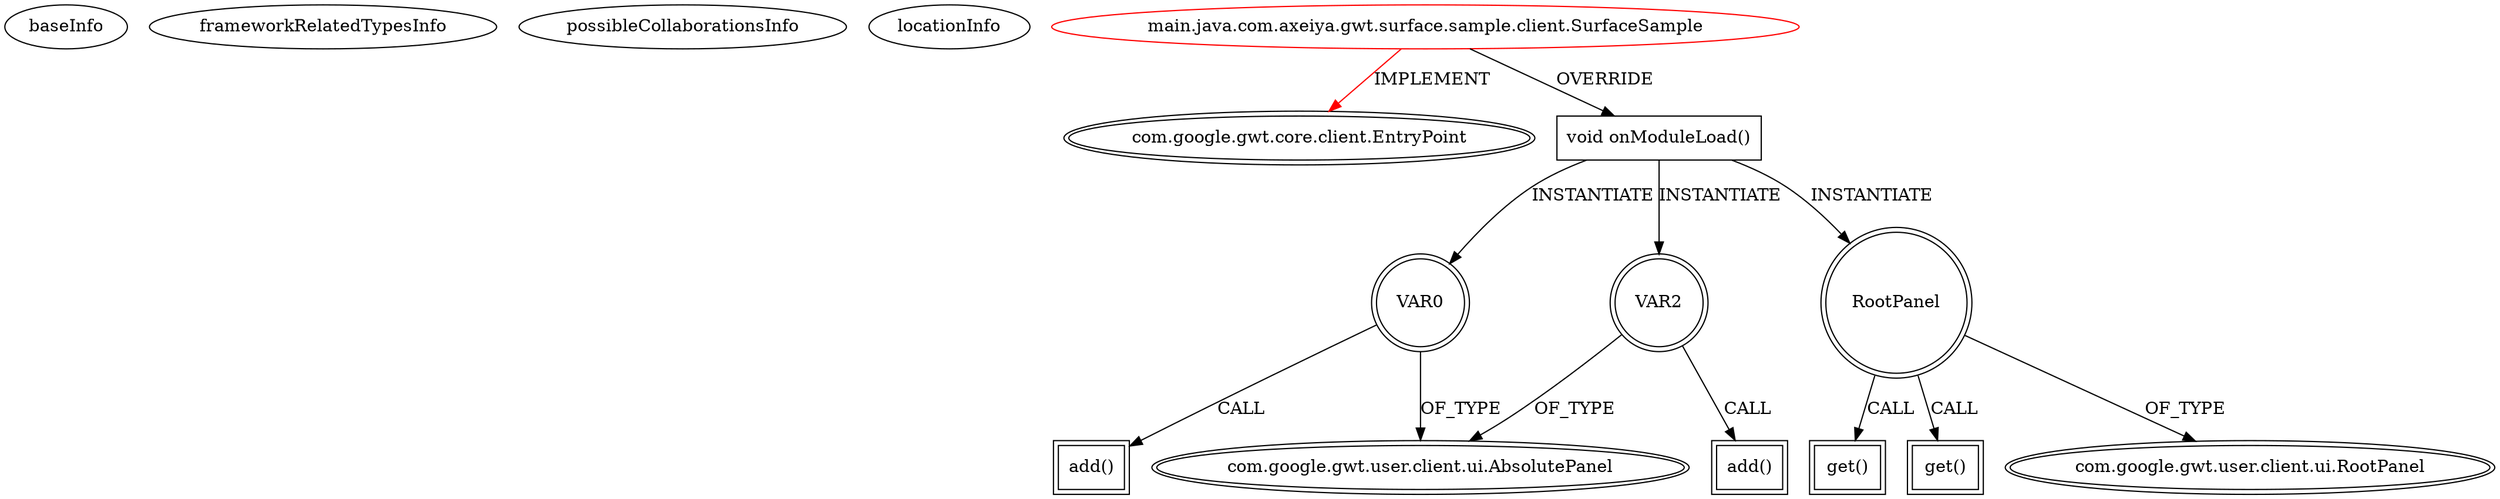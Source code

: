 digraph {
baseInfo[graphId=1175,category="extension_graph",isAnonymous=false,possibleRelation=false]
frameworkRelatedTypesInfo[0="com.google.gwt.core.client.EntryPoint"]
possibleCollaborationsInfo[]
locationInfo[projectName="dapicard-gwt-surface",filePath="/dapicard-gwt-surface/gwt-surface-master/gwt-surface-sample/src/main/java/com/axeiya/gwt/surface/sample/client/SurfaceSample.java",contextSignature="SurfaceSample",graphId="1175"]
0[label="main.java.com.axeiya.gwt.surface.sample.client.SurfaceSample",vertexType="ROOT_CLIENT_CLASS_DECLARATION",isFrameworkType=false,color=red]
1[label="com.google.gwt.core.client.EntryPoint",vertexType="FRAMEWORK_INTERFACE_TYPE",isFrameworkType=true,peripheries=2]
2[label="void onModuleLoad()",vertexType="OVERRIDING_METHOD_DECLARATION",isFrameworkType=false,shape=box]
3[label="VAR0",vertexType="VARIABLE_EXPRESION",isFrameworkType=true,peripheries=2,shape=circle]
5[label="com.google.gwt.user.client.ui.AbsolutePanel",vertexType="FRAMEWORK_CLASS_TYPE",isFrameworkType=true,peripheries=2]
4[label="add()",vertexType="INSIDE_CALL",isFrameworkType=true,peripheries=2,shape=box]
6[label="RootPanel",vertexType="VARIABLE_EXPRESION",isFrameworkType=true,peripheries=2,shape=circle]
8[label="com.google.gwt.user.client.ui.RootPanel",vertexType="FRAMEWORK_CLASS_TYPE",isFrameworkType=true,peripheries=2]
7[label="get()",vertexType="INSIDE_CALL",isFrameworkType=true,peripheries=2,shape=box]
9[label="VAR2",vertexType="VARIABLE_EXPRESION",isFrameworkType=true,peripheries=2,shape=circle]
10[label="add()",vertexType="INSIDE_CALL",isFrameworkType=true,peripheries=2,shape=box]
13[label="get()",vertexType="INSIDE_CALL",isFrameworkType=true,peripheries=2,shape=box]
0->1[label="IMPLEMENT",color=red]
0->2[label="OVERRIDE"]
2->3[label="INSTANTIATE"]
3->5[label="OF_TYPE"]
3->4[label="CALL"]
2->6[label="INSTANTIATE"]
6->8[label="OF_TYPE"]
6->7[label="CALL"]
2->9[label="INSTANTIATE"]
9->5[label="OF_TYPE"]
9->10[label="CALL"]
6->13[label="CALL"]
}
